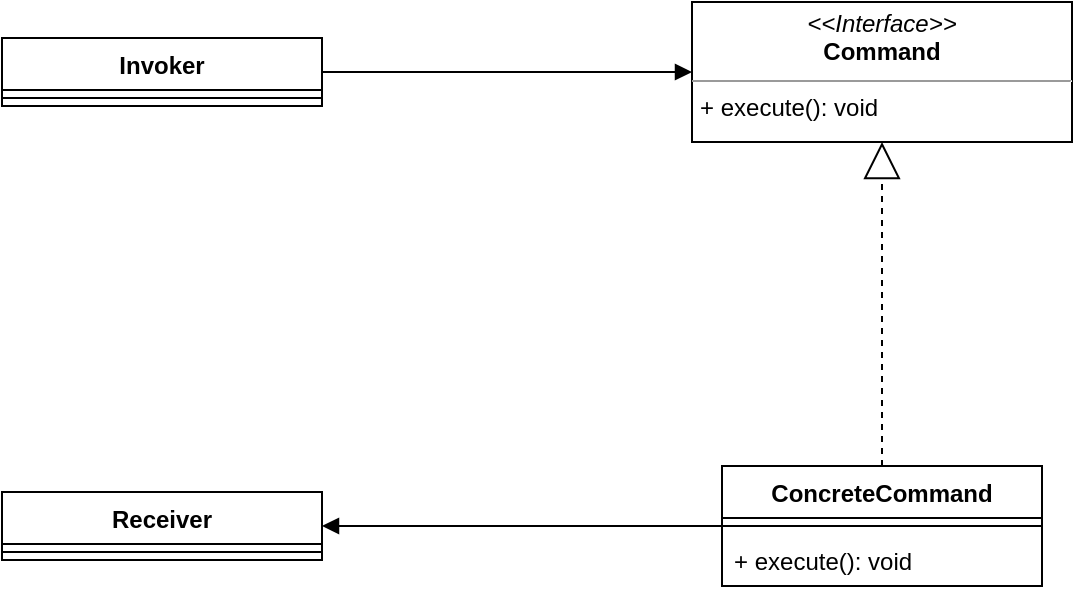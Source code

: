 <mxfile version="16.4.5" type="github">
  <diagram id="C5RBs43oDa-KdzZeNtuy" name="Page-1">
    <mxGraphModel dx="702" dy="761" grid="1" gridSize="10" guides="1" tooltips="1" connect="1" arrows="1" fold="1" page="1" pageScale="1" pageWidth="827" pageHeight="1169" math="0" shadow="0">
      <root>
        <mxCell id="WIyWlLk6GJQsqaUBKTNV-0" />
        <mxCell id="WIyWlLk6GJQsqaUBKTNV-1" parent="WIyWlLk6GJQsqaUBKTNV-0" />
        <mxCell id="s2ONo3H3mTihdOTNdW9P-0" value="Invoker" style="swimlane;fontStyle=1;align=center;verticalAlign=top;childLayout=stackLayout;horizontal=1;startSize=26;horizontalStack=0;resizeParent=1;resizeParentMax=0;resizeLast=0;collapsible=1;marginBottom=0;" vertex="1" parent="WIyWlLk6GJQsqaUBKTNV-1">
          <mxGeometry x="40" y="146" width="160" height="34" as="geometry" />
        </mxCell>
        <mxCell id="s2ONo3H3mTihdOTNdW9P-2" value="" style="line;strokeWidth=1;fillColor=none;align=left;verticalAlign=middle;spacingTop=-1;spacingLeft=3;spacingRight=3;rotatable=0;labelPosition=right;points=[];portConstraint=eastwest;" vertex="1" parent="s2ONo3H3mTihdOTNdW9P-0">
          <mxGeometry y="26" width="160" height="8" as="geometry" />
        </mxCell>
        <mxCell id="s2ONo3H3mTihdOTNdW9P-8" value="Receiver" style="swimlane;fontStyle=1;align=center;verticalAlign=top;childLayout=stackLayout;horizontal=1;startSize=26;horizontalStack=0;resizeParent=1;resizeParentMax=0;resizeLast=0;collapsible=1;marginBottom=0;" vertex="1" parent="WIyWlLk6GJQsqaUBKTNV-1">
          <mxGeometry x="40" y="373" width="160" height="34" as="geometry" />
        </mxCell>
        <mxCell id="s2ONo3H3mTihdOTNdW9P-10" value="" style="line;strokeWidth=1;fillColor=none;align=left;verticalAlign=middle;spacingTop=-1;spacingLeft=3;spacingRight=3;rotatable=0;labelPosition=right;points=[];portConstraint=eastwest;" vertex="1" parent="s2ONo3H3mTihdOTNdW9P-8">
          <mxGeometry y="26" width="160" height="8" as="geometry" />
        </mxCell>
        <mxCell id="s2ONo3H3mTihdOTNdW9P-12" value="ConcreteCommand" style="swimlane;fontStyle=1;align=center;verticalAlign=top;childLayout=stackLayout;horizontal=1;startSize=26;horizontalStack=0;resizeParent=1;resizeParentMax=0;resizeLast=0;collapsible=1;marginBottom=0;" vertex="1" parent="WIyWlLk6GJQsqaUBKTNV-1">
          <mxGeometry x="400" y="360" width="160" height="60" as="geometry" />
        </mxCell>
        <mxCell id="s2ONo3H3mTihdOTNdW9P-14" value="" style="line;strokeWidth=1;fillColor=none;align=left;verticalAlign=middle;spacingTop=-1;spacingLeft=3;spacingRight=3;rotatable=0;labelPosition=right;points=[];portConstraint=eastwest;" vertex="1" parent="s2ONo3H3mTihdOTNdW9P-12">
          <mxGeometry y="26" width="160" height="8" as="geometry" />
        </mxCell>
        <mxCell id="s2ONo3H3mTihdOTNdW9P-15" value="+ execute(): void" style="text;strokeColor=none;fillColor=none;align=left;verticalAlign=top;spacingLeft=4;spacingRight=4;overflow=hidden;rotatable=0;points=[[0,0.5],[1,0.5]];portConstraint=eastwest;" vertex="1" parent="s2ONo3H3mTihdOTNdW9P-12">
          <mxGeometry y="34" width="160" height="26" as="geometry" />
        </mxCell>
        <mxCell id="s2ONo3H3mTihdOTNdW9P-16" value="&lt;p style=&quot;margin: 0px ; margin-top: 4px ; text-align: center&quot;&gt;&lt;i&gt;&amp;lt;&amp;lt;Interface&amp;gt;&amp;gt;&lt;/i&gt;&lt;br&gt;&lt;b&gt;Command&lt;/b&gt;&lt;/p&gt;&lt;hr size=&quot;1&quot;&gt;&lt;p style=&quot;margin: 0px ; margin-left: 4px&quot;&gt;&lt;/p&gt;&lt;p style=&quot;margin: 0px ; margin-left: 4px&quot;&gt;+ execute(): void&lt;/p&gt;" style="verticalAlign=top;align=left;overflow=fill;fontSize=12;fontFamily=Helvetica;html=1;" vertex="1" parent="WIyWlLk6GJQsqaUBKTNV-1">
          <mxGeometry x="385" y="128" width="190" height="70" as="geometry" />
        </mxCell>
        <mxCell id="s2ONo3H3mTihdOTNdW9P-17" value="" style="html=1;verticalAlign=bottom;endArrow=block;rounded=0;" edge="1" parent="WIyWlLk6GJQsqaUBKTNV-1" source="s2ONo3H3mTihdOTNdW9P-0" target="s2ONo3H3mTihdOTNdW9P-16">
          <mxGeometry width="80" relative="1" as="geometry">
            <mxPoint x="250" y="162.5" as="sourcePoint" />
            <mxPoint x="330" y="162.5" as="targetPoint" />
          </mxGeometry>
        </mxCell>
        <mxCell id="s2ONo3H3mTihdOTNdW9P-18" value="" style="html=1;verticalAlign=bottom;endArrow=block;rounded=0;" edge="1" parent="WIyWlLk6GJQsqaUBKTNV-1" source="s2ONo3H3mTihdOTNdW9P-12" target="s2ONo3H3mTihdOTNdW9P-8">
          <mxGeometry width="80" relative="1" as="geometry">
            <mxPoint x="210" y="173" as="sourcePoint" />
            <mxPoint x="395" y="173" as="targetPoint" />
          </mxGeometry>
        </mxCell>
        <mxCell id="s2ONo3H3mTihdOTNdW9P-19" value="" style="endArrow=block;endSize=16;endFill=0;html=1;rounded=0;dashed=1;" edge="1" parent="WIyWlLk6GJQsqaUBKTNV-1" source="s2ONo3H3mTihdOTNdW9P-12" target="s2ONo3H3mTihdOTNdW9P-16">
          <mxGeometry width="160" relative="1" as="geometry">
            <mxPoint x="280" y="390" as="sourcePoint" />
            <mxPoint x="440" y="390" as="targetPoint" />
          </mxGeometry>
        </mxCell>
      </root>
    </mxGraphModel>
  </diagram>
</mxfile>

